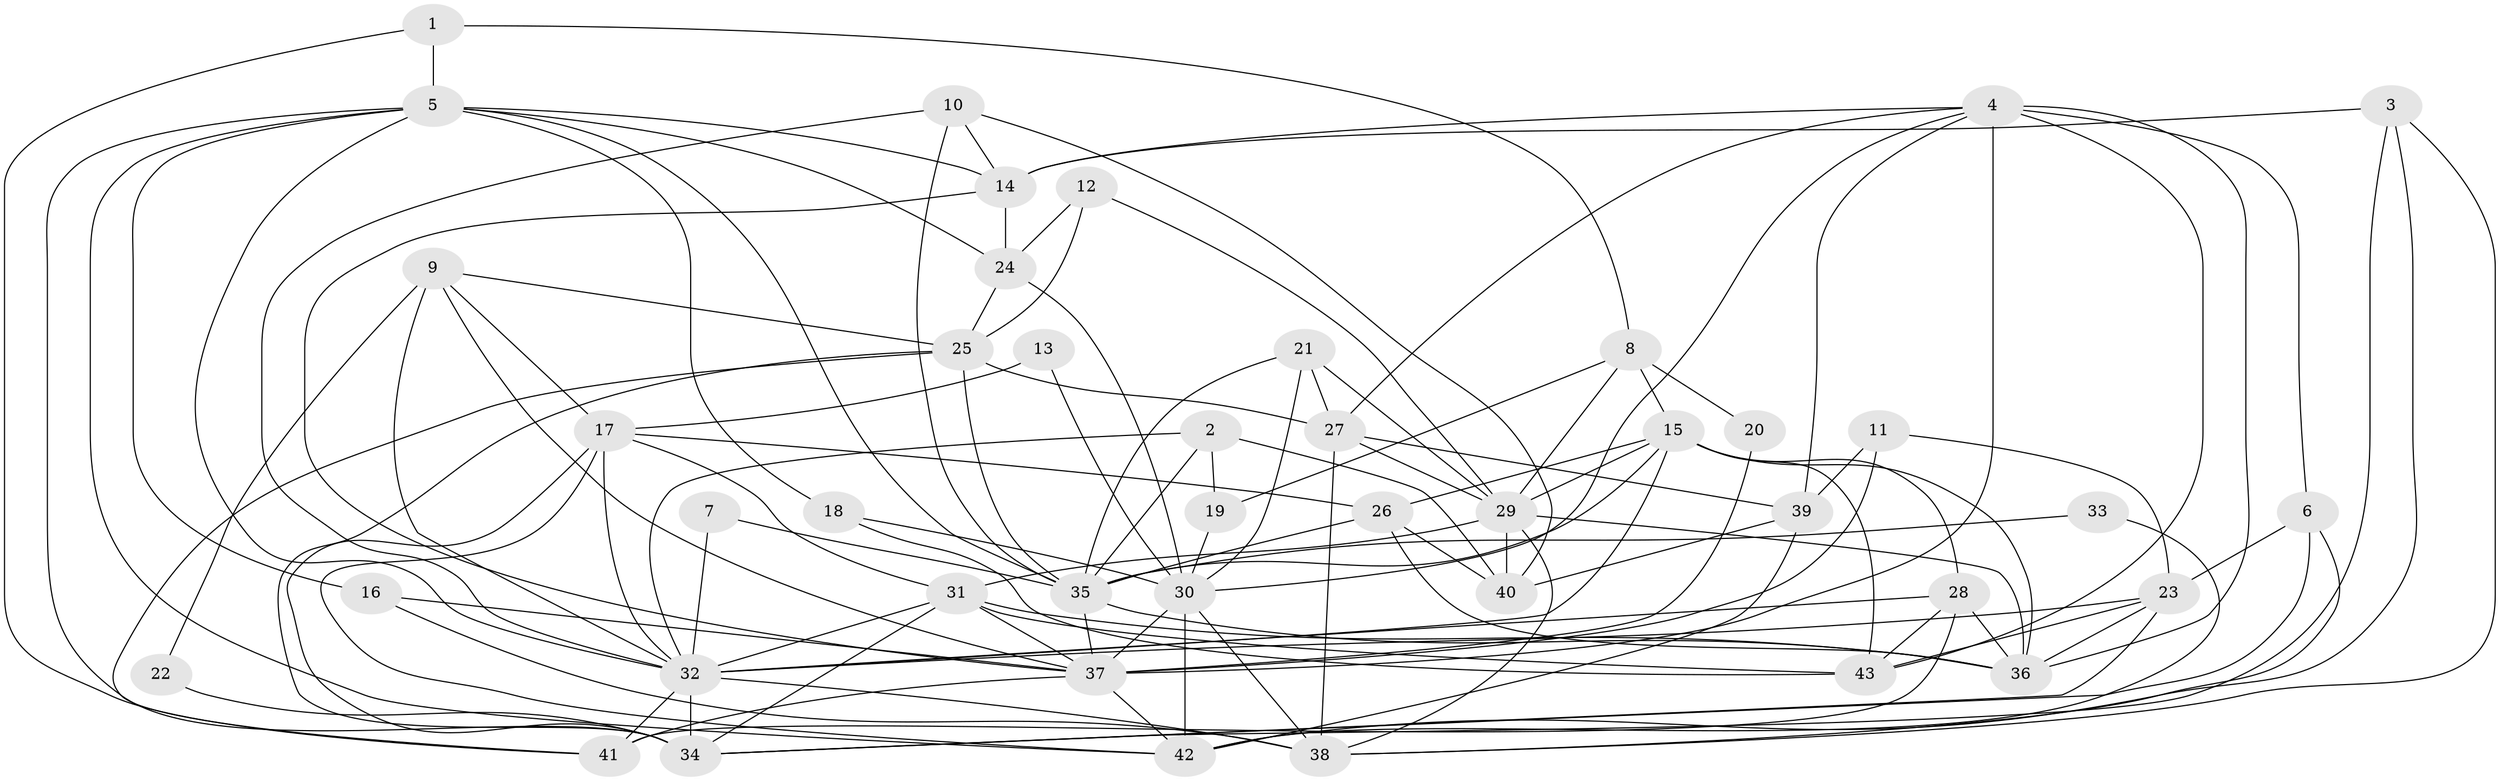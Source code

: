 // original degree distribution, {4: 0.25882352941176473, 3: 0.3058823529411765, 2: 0.11764705882352941, 6: 0.10588235294117647, 5: 0.15294117647058825, 7: 0.058823529411764705}
// Generated by graph-tools (version 1.1) at 2025/48/03/06/25 01:48:57]
// undirected, 43 vertices, 121 edges
graph export_dot {
graph [start="1"]
  node [color=gray90,style=filled];
  1;
  2;
  3;
  4;
  5;
  6;
  7;
  8;
  9;
  10;
  11;
  12;
  13;
  14;
  15;
  16;
  17;
  18;
  19;
  20;
  21;
  22;
  23;
  24;
  25;
  26;
  27;
  28;
  29;
  30;
  31;
  32;
  33;
  34;
  35;
  36;
  37;
  38;
  39;
  40;
  41;
  42;
  43;
  1 -- 5 [weight=1.0];
  1 -- 8 [weight=1.0];
  1 -- 41 [weight=1.0];
  2 -- 19 [weight=1.0];
  2 -- 32 [weight=1.0];
  2 -- 35 [weight=1.0];
  2 -- 40 [weight=1.0];
  3 -- 14 [weight=1.0];
  3 -- 34 [weight=1.0];
  3 -- 38 [weight=1.0];
  3 -- 42 [weight=1.0];
  4 -- 6 [weight=1.0];
  4 -- 14 [weight=1.0];
  4 -- 27 [weight=1.0];
  4 -- 30 [weight=1.0];
  4 -- 36 [weight=1.0];
  4 -- 37 [weight=2.0];
  4 -- 39 [weight=1.0];
  4 -- 43 [weight=1.0];
  5 -- 14 [weight=1.0];
  5 -- 16 [weight=1.0];
  5 -- 18 [weight=1.0];
  5 -- 24 [weight=1.0];
  5 -- 32 [weight=1.0];
  5 -- 34 [weight=1.0];
  5 -- 35 [weight=1.0];
  5 -- 42 [weight=1.0];
  6 -- 23 [weight=1.0];
  6 -- 34 [weight=1.0];
  6 -- 38 [weight=1.0];
  7 -- 32 [weight=1.0];
  7 -- 35 [weight=1.0];
  8 -- 15 [weight=1.0];
  8 -- 19 [weight=1.0];
  8 -- 20 [weight=1.0];
  8 -- 29 [weight=1.0];
  9 -- 17 [weight=1.0];
  9 -- 22 [weight=1.0];
  9 -- 25 [weight=1.0];
  9 -- 32 [weight=1.0];
  9 -- 37 [weight=1.0];
  10 -- 14 [weight=1.0];
  10 -- 32 [weight=1.0];
  10 -- 35 [weight=1.0];
  10 -- 40 [weight=1.0];
  11 -- 23 [weight=1.0];
  11 -- 37 [weight=1.0];
  11 -- 39 [weight=1.0];
  12 -- 24 [weight=1.0];
  12 -- 25 [weight=1.0];
  12 -- 29 [weight=1.0];
  13 -- 17 [weight=1.0];
  13 -- 30 [weight=1.0];
  14 -- 24 [weight=1.0];
  14 -- 37 [weight=1.0];
  15 -- 26 [weight=1.0];
  15 -- 28 [weight=1.0];
  15 -- 29 [weight=1.0];
  15 -- 32 [weight=1.0];
  15 -- 35 [weight=1.0];
  15 -- 36 [weight=1.0];
  15 -- 43 [weight=1.0];
  16 -- 37 [weight=1.0];
  16 -- 38 [weight=1.0];
  17 -- 26 [weight=1.0];
  17 -- 31 [weight=1.0];
  17 -- 32 [weight=1.0];
  17 -- 34 [weight=1.0];
  17 -- 42 [weight=1.0];
  18 -- 30 [weight=1.0];
  18 -- 43 [weight=1.0];
  19 -- 30 [weight=1.0];
  20 -- 37 [weight=1.0];
  21 -- 27 [weight=1.0];
  21 -- 29 [weight=1.0];
  21 -- 30 [weight=1.0];
  21 -- 35 [weight=1.0];
  22 -- 34 [weight=1.0];
  23 -- 32 [weight=1.0];
  23 -- 34 [weight=1.0];
  23 -- 36 [weight=2.0];
  23 -- 43 [weight=1.0];
  24 -- 25 [weight=1.0];
  24 -- 30 [weight=1.0];
  25 -- 27 [weight=1.0];
  25 -- 34 [weight=2.0];
  25 -- 35 [weight=1.0];
  25 -- 41 [weight=1.0];
  26 -- 35 [weight=1.0];
  26 -- 36 [weight=1.0];
  26 -- 40 [weight=1.0];
  27 -- 29 [weight=1.0];
  27 -- 38 [weight=1.0];
  27 -- 39 [weight=1.0];
  28 -- 32 [weight=1.0];
  28 -- 36 [weight=1.0];
  28 -- 41 [weight=1.0];
  28 -- 43 [weight=1.0];
  29 -- 31 [weight=1.0];
  29 -- 36 [weight=1.0];
  29 -- 38 [weight=1.0];
  29 -- 40 [weight=1.0];
  30 -- 37 [weight=1.0];
  30 -- 38 [weight=1.0];
  30 -- 42 [weight=1.0];
  31 -- 32 [weight=1.0];
  31 -- 34 [weight=1.0];
  31 -- 36 [weight=1.0];
  31 -- 37 [weight=1.0];
  31 -- 43 [weight=1.0];
  32 -- 34 [weight=1.0];
  32 -- 38 [weight=1.0];
  32 -- 41 [weight=1.0];
  33 -- 35 [weight=1.0];
  33 -- 42 [weight=1.0];
  35 -- 36 [weight=1.0];
  35 -- 37 [weight=1.0];
  37 -- 41 [weight=1.0];
  37 -- 42 [weight=1.0];
  39 -- 40 [weight=1.0];
  39 -- 42 [weight=1.0];
}
